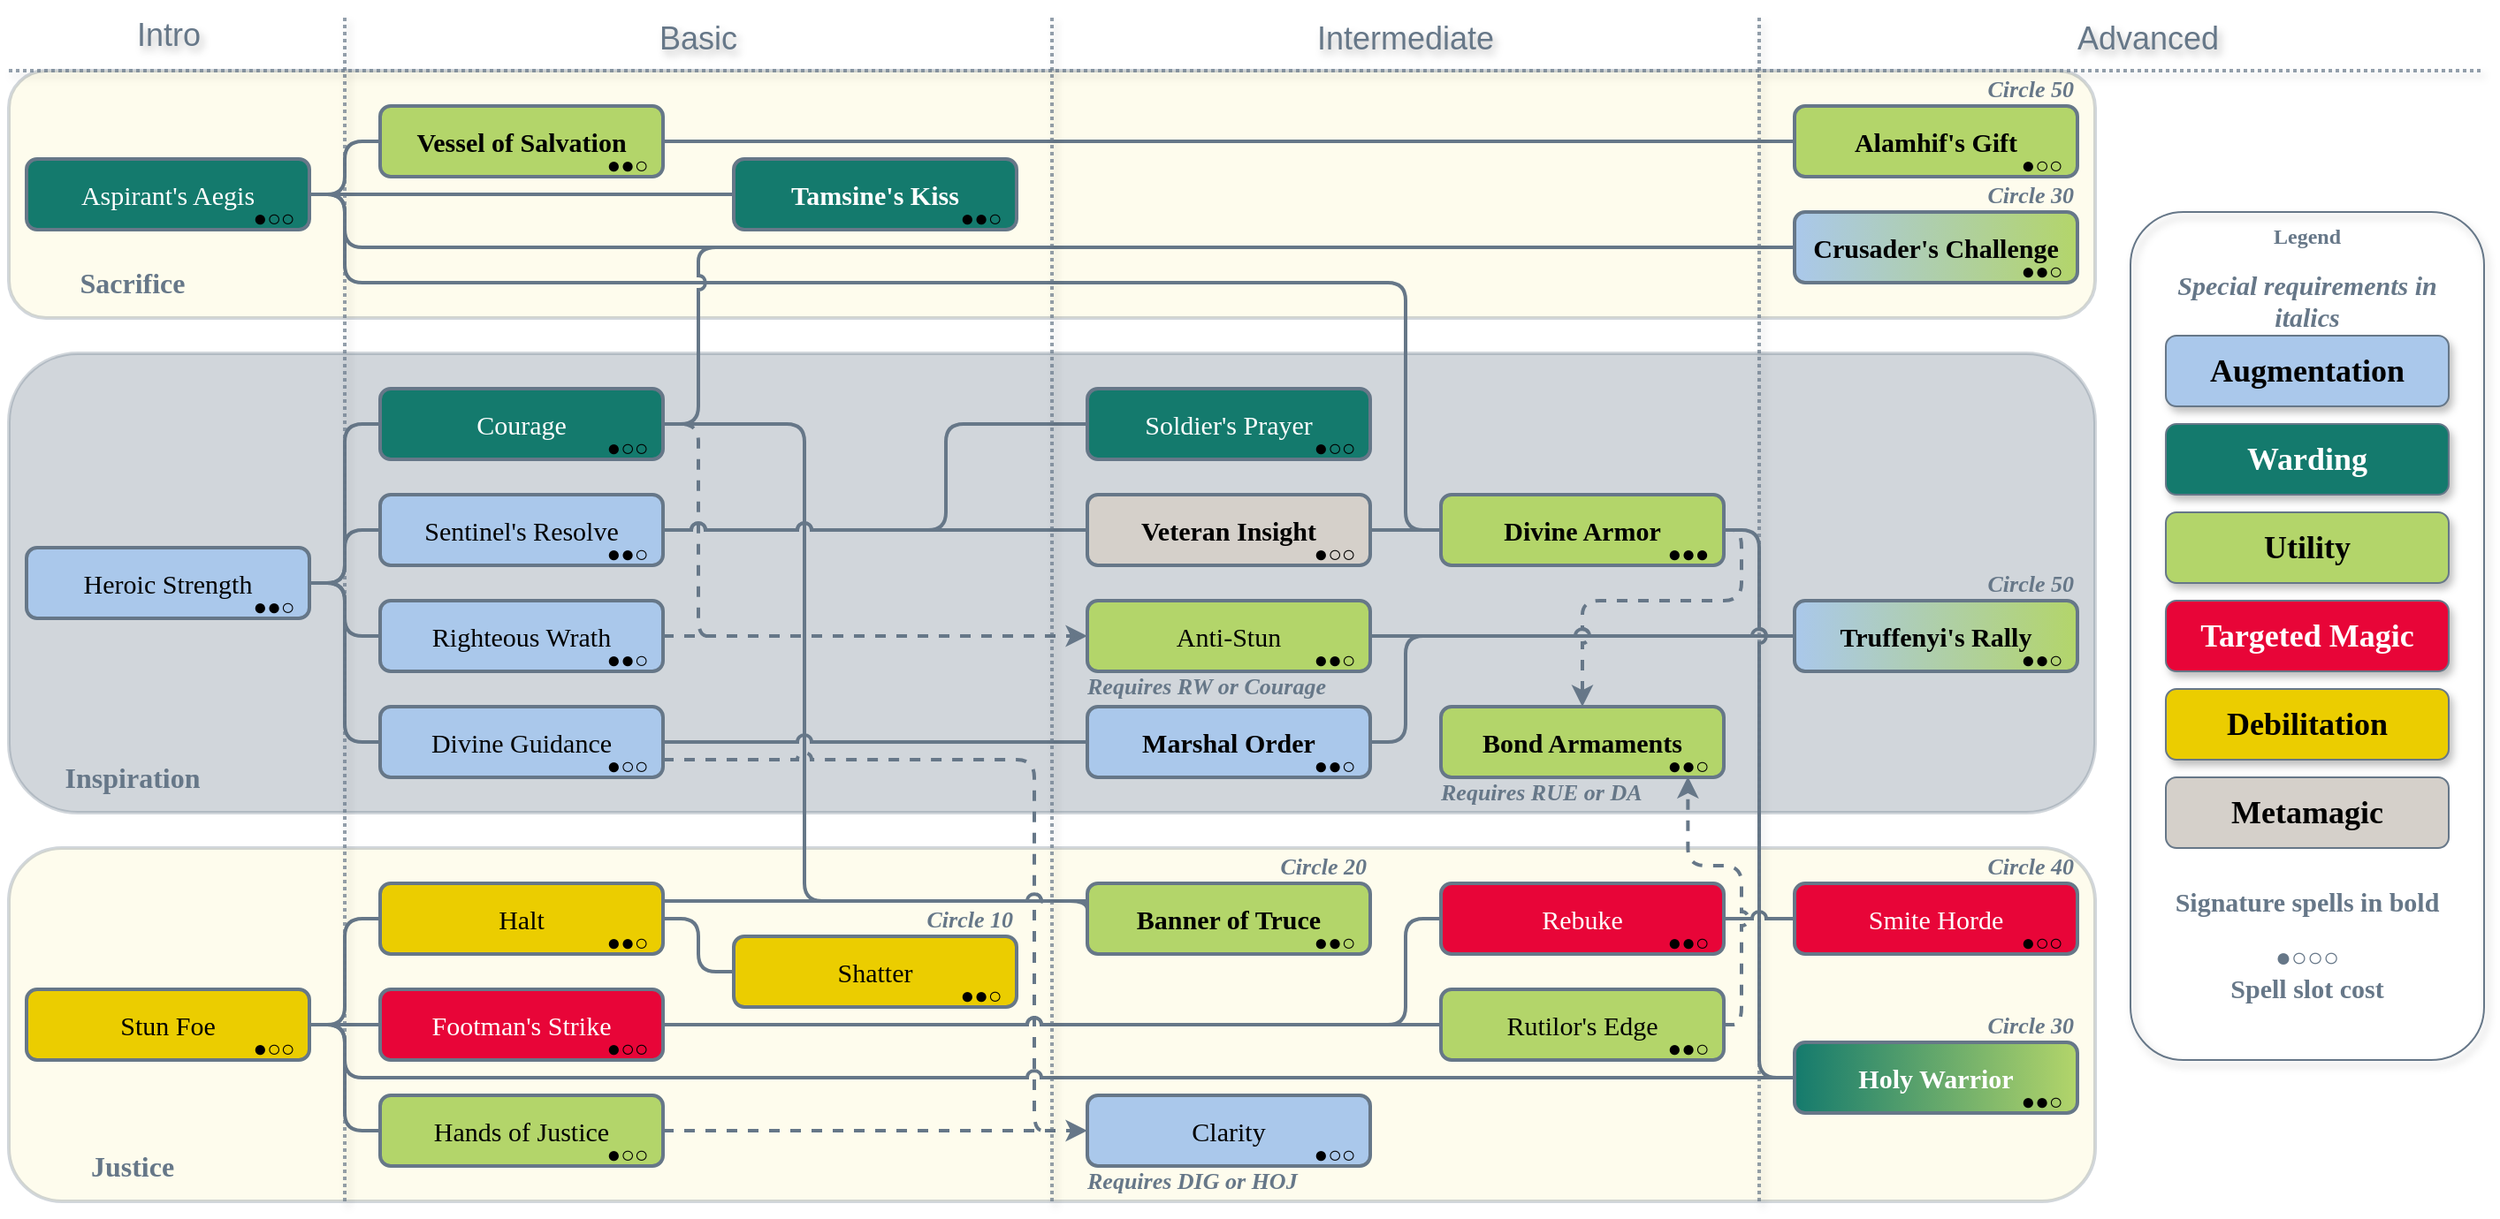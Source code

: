 <mxfile version="25.0.3">
  <diagram name="Page-1" id="PuFN-wMOv0jWiG4jprAx">
    <mxGraphModel dx="1420" dy="824" grid="1" gridSize="10" guides="1" tooltips="1" connect="1" arrows="1" fold="1" page="1" pageScale="1" pageWidth="1420" pageHeight="690" background="none" math="0" shadow="0">
      <root>
        <mxCell id="0" />
        <mxCell id="DKlUDa0g7rmCu-vv5rfz-316" value="Spellbook borders" style="locked=1;" parent="0" />
        <mxCell id="DKlUDa0g7rmCu-vv5rfz-317" value="" style="rounded=1;fontFamily=Helvetica;fontSize=11;fontColor=default;labelBackgroundColor=none;fillColor=#FCF4C4;strokeColor=#667788;opacity=30;glass=0;shadow=0;align=center;verticalAlign=middle;gradientColor=none;strokeWidth=2;" parent="DKlUDa0g7rmCu-vv5rfz-316" vertex="1">
          <mxGeometry x="10" y="40" width="1180" height="140" as="geometry" />
        </mxCell>
        <mxCell id="DKlUDa0g7rmCu-vv5rfz-318" value="" style="rounded=1;fontFamily=Helvetica;fontSize=11;fontColor=default;labelBackgroundColor=none;fillColor=#667788;strokeColor=#667788;opacity=30;glass=0;shadow=0;align=center;verticalAlign=middle;gradientColor=none;strokeWidth=2;" parent="DKlUDa0g7rmCu-vv5rfz-316" vertex="1">
          <mxGeometry x="10" y="200" width="1180" height="260" as="geometry" />
        </mxCell>
        <mxCell id="DKlUDa0g7rmCu-vv5rfz-319" value="" style="rounded=1;fontFamily=Helvetica;fontSize=11;fontColor=default;labelBackgroundColor=none;fillColor=#FCF4C4;strokeColor=#667788;opacity=30;glass=0;shadow=0;align=center;verticalAlign=middle;gradientColor=none;strokeWidth=2;" parent="DKlUDa0g7rmCu-vv5rfz-316" vertex="1">
          <mxGeometry x="10" y="480" width="1180" height="200" as="geometry" />
        </mxCell>
        <mxCell id="4LNg5v-IOajOxHjOTWhF-1" value="Inspiration" style="text;align=center;verticalAlign=middle;whiteSpace=wrap;rounded=0;fontStyle=1;fontSize=16;fontFamily=Georgia;fontColor=#667788;strokeColor=none;" parent="DKlUDa0g7rmCu-vv5rfz-316" vertex="1">
          <mxGeometry x="10" y="420" width="140" height="40" as="geometry" />
        </mxCell>
        <mxCell id="4LNg5v-IOajOxHjOTWhF-2" value="Justice" style="text;align=center;verticalAlign=middle;whiteSpace=wrap;rounded=0;fontStyle=1;fontSize=16;fontFamily=Georgia;fontColor=#667788;strokeColor=none;" parent="DKlUDa0g7rmCu-vv5rfz-316" vertex="1">
          <mxGeometry x="10" y="640" width="140" height="40" as="geometry" />
        </mxCell>
        <mxCell id="4LNg5v-IOajOxHjOTWhF-4" value="Sacrifice" style="text;align=center;verticalAlign=middle;whiteSpace=wrap;rounded=0;fontStyle=1;fontSize=16;fontFamily=Georgia;fontColor=#667788;strokeColor=none;" parent="DKlUDa0g7rmCu-vv5rfz-316" vertex="1">
          <mxGeometry x="10" y="140" width="140" height="40" as="geometry" />
        </mxCell>
        <mxCell id="DKlUDa0g7rmCu-vv5rfz-14" value="Shapes and Lines" style="" parent="0" />
        <mxCell id="bMIZUlVMKYhtr8G9Qs2D-5" style="edgeStyle=orthogonalEdgeStyle;rounded=1;orthogonalLoop=1;jettySize=auto;html=1;exitX=1;exitY=0.5;exitDx=0;exitDy=0;entryX=0;entryY=0.5;entryDx=0;entryDy=0;strokeWidth=2;strokeColor=#667788;endArrow=none;endFill=0;jumpStyle=arc;curved=0;" edge="1" parent="DKlUDa0g7rmCu-vv5rfz-14" source="DKlUDa0g7rmCu-vv5rfz-31" target="bMIZUlVMKYhtr8G9Qs2D-1">
          <mxGeometry relative="1" as="geometry" />
        </mxCell>
        <mxCell id="bMIZUlVMKYhtr8G9Qs2D-7" style="edgeStyle=orthogonalEdgeStyle;shape=connector;rounded=1;orthogonalLoop=1;jettySize=auto;html=1;exitX=1;exitY=0.5;exitDx=0;exitDy=0;entryX=0;entryY=0.5;entryDx=0;entryDy=0;strokeColor=#667788;strokeWidth=2;align=center;verticalAlign=middle;fontFamily=Helvetica;fontSize=11;fontColor=default;labelBackgroundColor=default;endArrow=none;endFill=0;curved=0;jumpStyle=arc;" edge="1" parent="DKlUDa0g7rmCu-vv5rfz-14" source="DKlUDa0g7rmCu-vv5rfz-31" target="bMIZUlVMKYhtr8G9Qs2D-2">
          <mxGeometry relative="1" as="geometry">
            <Array as="points">
              <mxPoint x="190" y="110" />
              <mxPoint x="190" y="110" />
            </Array>
          </mxGeometry>
        </mxCell>
        <mxCell id="bMIZUlVMKYhtr8G9Qs2D-9" style="edgeStyle=orthogonalEdgeStyle;shape=connector;curved=0;rounded=1;orthogonalLoop=1;jettySize=auto;html=1;exitX=1;exitY=0.5;exitDx=0;exitDy=0;entryX=0;entryY=0.5;entryDx=0;entryDy=0;strokeColor=#667788;strokeWidth=2;align=center;verticalAlign=middle;fontFamily=Helvetica;fontSize=11;fontColor=default;labelBackgroundColor=default;endArrow=none;endFill=0;jumpStyle=arc;" edge="1" parent="DKlUDa0g7rmCu-vv5rfz-14" source="DKlUDa0g7rmCu-vv5rfz-31" target="bMIZUlVMKYhtr8G9Qs2D-4">
          <mxGeometry relative="1" as="geometry">
            <Array as="points">
              <mxPoint x="200" y="110" />
              <mxPoint x="200" y="140" />
            </Array>
          </mxGeometry>
        </mxCell>
        <mxCell id="bMIZUlVMKYhtr8G9Qs2D-34" style="edgeStyle=orthogonalEdgeStyle;shape=connector;curved=0;rounded=1;jumpStyle=arc;orthogonalLoop=1;jettySize=auto;html=1;exitX=1;exitY=0.5;exitDx=0;exitDy=0;entryX=0;entryY=0.5;entryDx=0;entryDy=0;strokeColor=#667788;strokeWidth=2;align=center;verticalAlign=middle;fontFamily=Helvetica;fontSize=11;fontColor=default;labelBackgroundColor=default;endArrow=none;endFill=0;" edge="1" parent="DKlUDa0g7rmCu-vv5rfz-14" source="DKlUDa0g7rmCu-vv5rfz-31" target="bMIZUlVMKYhtr8G9Qs2D-16">
          <mxGeometry relative="1" as="geometry">
            <Array as="points">
              <mxPoint x="200" y="110" />
              <mxPoint x="200" y="160" />
              <mxPoint x="800" y="160" />
              <mxPoint x="800" y="300" />
            </Array>
          </mxGeometry>
        </mxCell>
        <mxCell id="DKlUDa0g7rmCu-vv5rfz-31" value="Aspirant&#39;s Aegis" style="rounded=1;strokeWidth=2;strokeColor=#667788;textShadow=0;labelBackgroundColor=none;whiteSpace=wrap;fontSize=15;fontFamily=Georgia;fillColor=#147A6D;fontColor=#FFFFFF;" parent="DKlUDa0g7rmCu-vv5rfz-14" vertex="1">
          <mxGeometry x="20" y="90" width="160" height="40" as="geometry" />
        </mxCell>
        <mxCell id="bMIZUlVMKYhtr8G9Qs2D-6" style="edgeStyle=orthogonalEdgeStyle;shape=connector;rounded=0;orthogonalLoop=1;jettySize=auto;html=1;exitX=1;exitY=0.5;exitDx=0;exitDy=0;entryX=0;entryY=0.5;entryDx=0;entryDy=0;strokeColor=#667788;strokeWidth=2;align=center;verticalAlign=middle;fontFamily=Helvetica;fontSize=11;fontColor=default;labelBackgroundColor=default;endArrow=none;endFill=0;jumpStyle=arc;" edge="1" parent="DKlUDa0g7rmCu-vv5rfz-14" source="bMIZUlVMKYhtr8G9Qs2D-1" target="bMIZUlVMKYhtr8G9Qs2D-3">
          <mxGeometry relative="1" as="geometry" />
        </mxCell>
        <mxCell id="bMIZUlVMKYhtr8G9Qs2D-1" value="Vessel of Salvation" style="rounded=1;strokeWidth=2;strokeColor=#667788;textShadow=0;labelBackgroundColor=none;whiteSpace=wrap;fontSize=15;fontFamily=Georgia;fillColor=#B3D56A;fontStyle=1" vertex="1" parent="DKlUDa0g7rmCu-vv5rfz-14">
          <mxGeometry x="220" y="60" width="160" height="40" as="geometry" />
        </mxCell>
        <mxCell id="bMIZUlVMKYhtr8G9Qs2D-2" value="Tamsine&#39;s Kiss" style="rounded=1;strokeWidth=2;strokeColor=#667788;textShadow=0;labelBackgroundColor=none;whiteSpace=wrap;fontSize=15;fontFamily=Georgia;fillColor=#147A6D;fontStyle=1;fontColor=#FFFFFF;" vertex="1" parent="DKlUDa0g7rmCu-vv5rfz-14">
          <mxGeometry x="420" y="90" width="160" height="40" as="geometry" />
        </mxCell>
        <mxCell id="bMIZUlVMKYhtr8G9Qs2D-3" value="Alamhif&#39;s Gift" style="rounded=1;strokeWidth=2;strokeColor=#667788;textShadow=0;labelBackgroundColor=none;whiteSpace=wrap;fontSize=15;fontFamily=Georgia;fillColor=#B3D56A;fontStyle=1" vertex="1" parent="DKlUDa0g7rmCu-vv5rfz-14">
          <mxGeometry x="1020" y="60" width="160" height="40" as="geometry" />
        </mxCell>
        <mxCell id="bMIZUlVMKYhtr8G9Qs2D-4" value="Crusader&#39;s Challenge" style="rounded=1;strokeWidth=2;strokeColor=#667788;textShadow=0;labelBackgroundColor=none;whiteSpace=wrap;fontSize=15;fontFamily=Georgia;fillColor=#AAC8EB;fontStyle=1;gradientColor=#B3D56A;gradientDirection=east;" vertex="1" parent="DKlUDa0g7rmCu-vv5rfz-14">
          <mxGeometry x="1020" y="120" width="160" height="40" as="geometry" />
        </mxCell>
        <mxCell id="bMIZUlVMKYhtr8G9Qs2D-22" style="edgeStyle=orthogonalEdgeStyle;shape=connector;curved=0;rounded=1;orthogonalLoop=1;jettySize=auto;html=1;exitX=1;exitY=0.5;exitDx=0;exitDy=0;entryX=0;entryY=0.5;entryDx=0;entryDy=0;strokeColor=#667788;strokeWidth=2;align=center;verticalAlign=middle;fontFamily=Helvetica;fontSize=11;fontColor=default;labelBackgroundColor=default;endArrow=none;endFill=0;jumpStyle=arc;" edge="1" parent="DKlUDa0g7rmCu-vv5rfz-14" source="bMIZUlVMKYhtr8G9Qs2D-10" target="bMIZUlVMKYhtr8G9Qs2D-12">
          <mxGeometry relative="1" as="geometry">
            <Array as="points">
              <mxPoint x="200" y="330" />
              <mxPoint x="200" y="420" />
            </Array>
          </mxGeometry>
        </mxCell>
        <mxCell id="bMIZUlVMKYhtr8G9Qs2D-23" style="edgeStyle=orthogonalEdgeStyle;shape=connector;curved=0;rounded=1;orthogonalLoop=1;jettySize=auto;html=1;exitX=1;exitY=0.5;exitDx=0;exitDy=0;entryX=0;entryY=0.5;entryDx=0;entryDy=0;strokeColor=#667788;strokeWidth=2;align=center;verticalAlign=middle;fontFamily=Helvetica;fontSize=11;fontColor=default;labelBackgroundColor=default;endArrow=none;endFill=0;jumpStyle=arc;" edge="1" parent="DKlUDa0g7rmCu-vv5rfz-14" source="bMIZUlVMKYhtr8G9Qs2D-10" target="bMIZUlVMKYhtr8G9Qs2D-14">
          <mxGeometry relative="1" as="geometry" />
        </mxCell>
        <mxCell id="bMIZUlVMKYhtr8G9Qs2D-32" style="edgeStyle=orthogonalEdgeStyle;shape=connector;curved=0;rounded=1;jumpStyle=arc;orthogonalLoop=1;jettySize=auto;html=1;exitX=1;exitY=0.5;exitDx=0;exitDy=0;entryX=0;entryY=0.5;entryDx=0;entryDy=0;strokeColor=#667788;strokeWidth=2;align=center;verticalAlign=middle;fontFamily=Helvetica;fontSize=11;fontColor=default;labelBackgroundColor=default;endArrow=none;endFill=0;" edge="1" parent="DKlUDa0g7rmCu-vv5rfz-14" source="bMIZUlVMKYhtr8G9Qs2D-10" target="bMIZUlVMKYhtr8G9Qs2D-11">
          <mxGeometry relative="1" as="geometry" />
        </mxCell>
        <mxCell id="bMIZUlVMKYhtr8G9Qs2D-40" style="edgeStyle=orthogonalEdgeStyle;shape=connector;curved=0;rounded=1;jumpStyle=arc;orthogonalLoop=1;jettySize=auto;html=1;exitX=1;exitY=0.5;exitDx=0;exitDy=0;entryX=0;entryY=0.5;entryDx=0;entryDy=0;strokeColor=#667788;strokeWidth=2;align=center;verticalAlign=middle;fontFamily=Helvetica;fontSize=11;fontColor=default;labelBackgroundColor=default;endArrow=none;endFill=0;" edge="1" parent="DKlUDa0g7rmCu-vv5rfz-14" source="bMIZUlVMKYhtr8G9Qs2D-10" target="bMIZUlVMKYhtr8G9Qs2D-13">
          <mxGeometry relative="1" as="geometry" />
        </mxCell>
        <mxCell id="bMIZUlVMKYhtr8G9Qs2D-10" value="Heroic Strength" style="rounded=1;strokeWidth=2;strokeColor=#667788;textShadow=0;labelBackgroundColor=none;whiteSpace=wrap;fontSize=15;fontFamily=Georgia;fillColor=#AAC8EB;" vertex="1" parent="DKlUDa0g7rmCu-vv5rfz-14">
          <mxGeometry x="20" y="310" width="160" height="40" as="geometry" />
        </mxCell>
        <mxCell id="bMIZUlVMKYhtr8G9Qs2D-27" style="edgeStyle=orthogonalEdgeStyle;shape=connector;curved=0;rounded=1;orthogonalLoop=1;jettySize=auto;html=1;exitX=1;exitY=0.5;exitDx=0;exitDy=0;entryX=0;entryY=0.5;entryDx=0;entryDy=0;strokeColor=#667788;strokeWidth=2;align=center;verticalAlign=middle;fontFamily=Helvetica;fontSize=11;fontColor=default;labelBackgroundColor=default;endArrow=none;endFill=0;jumpStyle=arc;" edge="1" parent="DKlUDa0g7rmCu-vv5rfz-14" source="bMIZUlVMKYhtr8G9Qs2D-11" target="bMIZUlVMKYhtr8G9Qs2D-4">
          <mxGeometry relative="1" as="geometry">
            <Array as="points">
              <mxPoint x="400" y="240" />
              <mxPoint x="400" y="140" />
            </Array>
          </mxGeometry>
        </mxCell>
        <mxCell id="bMIZUlVMKYhtr8G9Qs2D-29" style="edgeStyle=orthogonalEdgeStyle;shape=connector;curved=0;rounded=1;jumpStyle=none;orthogonalLoop=1;jettySize=auto;html=1;exitX=1;exitY=0.5;exitDx=0;exitDy=0;strokeColor=#667788;strokeWidth=2;align=center;verticalAlign=middle;fontFamily=Helvetica;fontSize=11;fontColor=default;labelBackgroundColor=default;endArrow=none;endFill=0;dashed=1;" edge="1" parent="DKlUDa0g7rmCu-vv5rfz-14" source="bMIZUlVMKYhtr8G9Qs2D-11">
          <mxGeometry relative="1" as="geometry">
            <mxPoint x="410" y="360" as="targetPoint" />
            <Array as="points">
              <mxPoint x="400" y="240" />
              <mxPoint x="400" y="360" />
            </Array>
          </mxGeometry>
        </mxCell>
        <mxCell id="bMIZUlVMKYhtr8G9Qs2D-60" style="edgeStyle=orthogonalEdgeStyle;shape=connector;curved=0;rounded=1;jumpStyle=arc;orthogonalLoop=1;jettySize=auto;html=1;exitX=1;exitY=0.5;exitDx=0;exitDy=0;entryX=0;entryY=0.25;entryDx=0;entryDy=0;strokeColor=#667788;strokeWidth=2;align=center;verticalAlign=middle;fontFamily=Helvetica;fontSize=11;fontColor=default;labelBackgroundColor=default;endArrow=none;endFill=0;" edge="1" parent="DKlUDa0g7rmCu-vv5rfz-14" source="bMIZUlVMKYhtr8G9Qs2D-11" target="bMIZUlVMKYhtr8G9Qs2D-48">
          <mxGeometry relative="1" as="geometry">
            <Array as="points">
              <mxPoint x="460" y="240" />
              <mxPoint x="460" y="510" />
            </Array>
          </mxGeometry>
        </mxCell>
        <mxCell id="bMIZUlVMKYhtr8G9Qs2D-11" value="Courage" style="rounded=1;strokeWidth=2;strokeColor=#667788;textShadow=0;labelBackgroundColor=none;whiteSpace=wrap;fontSize=15;fontFamily=Georgia;fillColor=#147A6D;fontColor=#FFFFFF;" vertex="1" parent="DKlUDa0g7rmCu-vv5rfz-14">
          <mxGeometry x="220" y="220" width="160" height="40" as="geometry" />
        </mxCell>
        <mxCell id="bMIZUlVMKYhtr8G9Qs2D-33" style="edgeStyle=orthogonalEdgeStyle;shape=connector;curved=0;rounded=1;jumpStyle=arc;orthogonalLoop=1;jettySize=auto;html=1;exitX=1;exitY=0.5;exitDx=0;exitDy=0;strokeColor=#667788;strokeWidth=2;align=center;verticalAlign=middle;fontFamily=Helvetica;fontSize=11;fontColor=default;labelBackgroundColor=default;endArrow=none;endFill=0;entryX=0;entryY=0.5;entryDx=0;entryDy=0;" edge="1" parent="DKlUDa0g7rmCu-vv5rfz-14" source="bMIZUlVMKYhtr8G9Qs2D-12" target="bMIZUlVMKYhtr8G9Qs2D-18">
          <mxGeometry relative="1" as="geometry">
            <mxPoint x="600" y="420" as="targetPoint" />
            <Array as="points" />
          </mxGeometry>
        </mxCell>
        <mxCell id="bMIZUlVMKYhtr8G9Qs2D-100" style="edgeStyle=orthogonalEdgeStyle;shape=connector;curved=0;rounded=1;jumpStyle=arc;orthogonalLoop=1;jettySize=auto;html=1;exitX=1;exitY=0.75;exitDx=0;exitDy=0;strokeColor=#667788;strokeWidth=2;align=center;verticalAlign=middle;fontFamily=Helvetica;fontSize=11;fontColor=default;labelBackgroundColor=default;endArrow=none;endFill=0;dashed=1;" edge="1" parent="DKlUDa0g7rmCu-vv5rfz-14" source="bMIZUlVMKYhtr8G9Qs2D-12">
          <mxGeometry relative="1" as="geometry">
            <mxPoint x="600" y="640" as="targetPoint" />
            <Array as="points">
              <mxPoint x="590" y="430" />
              <mxPoint x="590" y="640" />
            </Array>
          </mxGeometry>
        </mxCell>
        <mxCell id="bMIZUlVMKYhtr8G9Qs2D-12" value="Divine Guidance" style="rounded=1;strokeWidth=2;strokeColor=#667788;textShadow=0;labelBackgroundColor=none;whiteSpace=wrap;fontSize=15;fontFamily=Georgia;fillColor=#AAC8EB;" vertex="1" parent="DKlUDa0g7rmCu-vv5rfz-14">
          <mxGeometry x="220" y="400" width="160" height="40" as="geometry" />
        </mxCell>
        <mxCell id="bMIZUlVMKYhtr8G9Qs2D-39" style="edgeStyle=orthogonalEdgeStyle;shape=connector;curved=0;rounded=1;jumpStyle=none;orthogonalLoop=1;jettySize=auto;html=1;exitX=1;exitY=0.5;exitDx=0;exitDy=0;entryX=0;entryY=0.5;entryDx=0;entryDy=0;strokeColor=#667788;strokeWidth=2;align=center;verticalAlign=middle;fontFamily=Helvetica;fontSize=11;fontColor=default;labelBackgroundColor=default;endArrow=classic;endFill=1;dashed=1;" edge="1" parent="DKlUDa0g7rmCu-vv5rfz-14" source="bMIZUlVMKYhtr8G9Qs2D-13" target="bMIZUlVMKYhtr8G9Qs2D-15">
          <mxGeometry relative="1" as="geometry">
            <Array as="points">
              <mxPoint x="590" y="360" />
              <mxPoint x="590" y="360" />
            </Array>
          </mxGeometry>
        </mxCell>
        <mxCell id="bMIZUlVMKYhtr8G9Qs2D-13" value="Righteous Wrath" style="rounded=1;strokeWidth=2;strokeColor=#667788;textShadow=0;labelBackgroundColor=none;whiteSpace=wrap;fontSize=15;fontFamily=Georgia;fillColor=#AAC8EB;" vertex="1" parent="DKlUDa0g7rmCu-vv5rfz-14">
          <mxGeometry x="220" y="340" width="160" height="40" as="geometry" />
        </mxCell>
        <mxCell id="bMIZUlVMKYhtr8G9Qs2D-30" style="edgeStyle=orthogonalEdgeStyle;shape=connector;curved=0;rounded=1;jumpStyle=arc;orthogonalLoop=1;jettySize=auto;html=1;exitX=1;exitY=0.5;exitDx=0;exitDy=0;entryX=0;entryY=0.5;entryDx=0;entryDy=0;strokeColor=#667788;strokeWidth=2;align=center;verticalAlign=middle;fontFamily=Helvetica;fontSize=11;fontColor=default;labelBackgroundColor=default;endArrow=none;endFill=0;" edge="1" parent="DKlUDa0g7rmCu-vv5rfz-14" source="bMIZUlVMKYhtr8G9Qs2D-14" target="bMIZUlVMKYhtr8G9Qs2D-20">
          <mxGeometry relative="1" as="geometry">
            <Array as="points">
              <mxPoint x="480" y="300" />
              <mxPoint x="480" y="300" />
            </Array>
          </mxGeometry>
        </mxCell>
        <mxCell id="bMIZUlVMKYhtr8G9Qs2D-31" style="edgeStyle=orthogonalEdgeStyle;shape=connector;curved=0;rounded=1;jumpStyle=arc;orthogonalLoop=1;jettySize=auto;html=1;exitX=1;exitY=0.5;exitDx=0;exitDy=0;entryX=0;entryY=0.5;entryDx=0;entryDy=0;strokeColor=#667788;strokeWidth=2;align=center;verticalAlign=middle;fontFamily=Helvetica;fontSize=11;fontColor=default;labelBackgroundColor=default;endArrow=none;endFill=0;" edge="1" parent="DKlUDa0g7rmCu-vv5rfz-14" source="bMIZUlVMKYhtr8G9Qs2D-14" target="bMIZUlVMKYhtr8G9Qs2D-21">
          <mxGeometry relative="1" as="geometry">
            <Array as="points">
              <mxPoint x="540" y="300" />
              <mxPoint x="540" y="240" />
            </Array>
          </mxGeometry>
        </mxCell>
        <mxCell id="bMIZUlVMKYhtr8G9Qs2D-14" value="Sentinel&#39;s Resolve" style="rounded=1;strokeWidth=2;strokeColor=#667788;textShadow=0;labelBackgroundColor=none;whiteSpace=wrap;fontSize=15;fontFamily=Georgia;fillColor=#AAC8EB;" vertex="1" parent="DKlUDa0g7rmCu-vv5rfz-14">
          <mxGeometry x="220" y="280" width="160" height="40" as="geometry" />
        </mxCell>
        <mxCell id="bMIZUlVMKYhtr8G9Qs2D-37" style="edgeStyle=orthogonalEdgeStyle;shape=connector;curved=0;rounded=1;jumpStyle=arc;orthogonalLoop=1;jettySize=auto;html=1;exitX=1;exitY=0.5;exitDx=0;exitDy=0;entryX=0;entryY=0.5;entryDx=0;entryDy=0;strokeColor=#667788;strokeWidth=2;align=center;verticalAlign=middle;fontFamily=Helvetica;fontSize=11;fontColor=default;labelBackgroundColor=default;endArrow=none;endFill=0;" edge="1" parent="DKlUDa0g7rmCu-vv5rfz-14" source="bMIZUlVMKYhtr8G9Qs2D-15" target="bMIZUlVMKYhtr8G9Qs2D-19">
          <mxGeometry relative="1" as="geometry">
            <Array as="points">
              <mxPoint x="800" y="360" />
              <mxPoint x="800" y="360" />
            </Array>
          </mxGeometry>
        </mxCell>
        <mxCell id="bMIZUlVMKYhtr8G9Qs2D-15" value="Anti-Stun" style="rounded=1;strokeWidth=2;strokeColor=#667788;textShadow=0;labelBackgroundColor=none;whiteSpace=wrap;fontSize=15;fontFamily=Georgia;fillColor=#B3D56A;" vertex="1" parent="DKlUDa0g7rmCu-vv5rfz-14">
          <mxGeometry x="620" y="340" width="160" height="40" as="geometry" />
        </mxCell>
        <mxCell id="bMIZUlVMKYhtr8G9Qs2D-41" style="edgeStyle=orthogonalEdgeStyle;shape=connector;curved=0;rounded=1;jumpStyle=arc;orthogonalLoop=1;jettySize=auto;html=1;exitX=1;exitY=0.5;exitDx=0;exitDy=0;entryX=0.5;entryY=0;entryDx=0;entryDy=0;strokeColor=#667788;strokeWidth=2;align=center;verticalAlign=middle;fontFamily=Helvetica;fontSize=11;fontColor=default;labelBackgroundColor=default;endArrow=classic;endFill=1;dashed=1;" edge="1" parent="DKlUDa0g7rmCu-vv5rfz-14" source="bMIZUlVMKYhtr8G9Qs2D-16" target="bMIZUlVMKYhtr8G9Qs2D-17">
          <mxGeometry relative="1" as="geometry">
            <Array as="points">
              <mxPoint x="990" y="300" />
              <mxPoint x="990" y="340" />
              <mxPoint x="900" y="340" />
            </Array>
          </mxGeometry>
        </mxCell>
        <mxCell id="bMIZUlVMKYhtr8G9Qs2D-65" style="edgeStyle=orthogonalEdgeStyle;shape=connector;curved=0;rounded=1;jumpStyle=arc;orthogonalLoop=1;jettySize=auto;html=1;exitX=1;exitY=0.5;exitDx=0;exitDy=0;entryX=0;entryY=0.5;entryDx=0;entryDy=0;strokeColor=#667788;strokeWidth=2;align=center;verticalAlign=middle;fontFamily=Helvetica;fontSize=11;fontColor=default;labelBackgroundColor=default;endArrow=none;endFill=0;" edge="1" parent="DKlUDa0g7rmCu-vv5rfz-14" source="bMIZUlVMKYhtr8G9Qs2D-16" target="bMIZUlVMKYhtr8G9Qs2D-51">
          <mxGeometry relative="1" as="geometry" />
        </mxCell>
        <mxCell id="bMIZUlVMKYhtr8G9Qs2D-16" value="Divine Armor" style="rounded=1;strokeWidth=2;strokeColor=#667788;textShadow=0;labelBackgroundColor=none;whiteSpace=wrap;fontSize=15;fontFamily=Georgia;fillColor=#B3D56A;fontStyle=1" vertex="1" parent="DKlUDa0g7rmCu-vv5rfz-14">
          <mxGeometry x="820" y="280" width="160" height="40" as="geometry" />
        </mxCell>
        <mxCell id="bMIZUlVMKYhtr8G9Qs2D-17" value="Bond Armaments" style="rounded=1;strokeWidth=2;strokeColor=#667788;textShadow=0;labelBackgroundColor=none;whiteSpace=wrap;fontSize=15;fontFamily=Georgia;fillColor=#B3D56A;fontStyle=1" vertex="1" parent="DKlUDa0g7rmCu-vv5rfz-14">
          <mxGeometry x="820" y="400" width="160" height="40" as="geometry" />
        </mxCell>
        <mxCell id="bMIZUlVMKYhtr8G9Qs2D-36" style="edgeStyle=orthogonalEdgeStyle;shape=connector;curved=0;rounded=1;jumpStyle=arc;orthogonalLoop=1;jettySize=auto;html=1;exitX=1;exitY=0.5;exitDx=0;exitDy=0;entryX=0;entryY=0.5;entryDx=0;entryDy=0;strokeColor=#667788;strokeWidth=2;align=center;verticalAlign=middle;fontFamily=Helvetica;fontSize=11;fontColor=default;labelBackgroundColor=default;endArrow=none;endFill=0;" edge="1" parent="DKlUDa0g7rmCu-vv5rfz-14" source="bMIZUlVMKYhtr8G9Qs2D-18" target="bMIZUlVMKYhtr8G9Qs2D-19">
          <mxGeometry relative="1" as="geometry">
            <Array as="points">
              <mxPoint x="800" y="420" />
              <mxPoint x="800" y="360" />
            </Array>
          </mxGeometry>
        </mxCell>
        <mxCell id="bMIZUlVMKYhtr8G9Qs2D-18" value="Marshal Order" style="rounded=1;strokeWidth=2;strokeColor=#667788;textShadow=0;labelBackgroundColor=none;whiteSpace=wrap;fontSize=15;fontFamily=Georgia;fillColor=#AAC8EB;fontStyle=1" vertex="1" parent="DKlUDa0g7rmCu-vv5rfz-14">
          <mxGeometry x="620" y="400" width="160" height="40" as="geometry" />
        </mxCell>
        <mxCell id="bMIZUlVMKYhtr8G9Qs2D-19" value="Truffenyi&#39;s Rally" style="rounded=1;strokeWidth=2;strokeColor=#667788;textShadow=0;labelBackgroundColor=none;whiteSpace=wrap;fontSize=15;fontFamily=Georgia;fillColor=#AAC8EB;fontStyle=1;gradientColor=#B3D56A;gradientDirection=east;" vertex="1" parent="DKlUDa0g7rmCu-vv5rfz-14">
          <mxGeometry x="1020" y="340" width="160" height="40" as="geometry" />
        </mxCell>
        <mxCell id="bMIZUlVMKYhtr8G9Qs2D-35" style="edgeStyle=orthogonalEdgeStyle;shape=connector;curved=0;rounded=1;jumpStyle=arc;orthogonalLoop=1;jettySize=auto;html=1;exitX=1;exitY=0.5;exitDx=0;exitDy=0;entryX=0;entryY=0.5;entryDx=0;entryDy=0;strokeColor=#667788;strokeWidth=2;align=center;verticalAlign=middle;fontFamily=Helvetica;fontSize=11;fontColor=default;labelBackgroundColor=default;endArrow=none;endFill=0;" edge="1" parent="DKlUDa0g7rmCu-vv5rfz-14" source="bMIZUlVMKYhtr8G9Qs2D-20" target="bMIZUlVMKYhtr8G9Qs2D-16">
          <mxGeometry relative="1" as="geometry" />
        </mxCell>
        <mxCell id="bMIZUlVMKYhtr8G9Qs2D-20" value="Veteran Insight" style="rounded=1;strokeWidth=2;strokeColor=#667788;textShadow=0;labelBackgroundColor=none;whiteSpace=wrap;fontSize=15;fontFamily=Georgia;fillColor=#D5D0CA;fontStyle=1" vertex="1" parent="DKlUDa0g7rmCu-vv5rfz-14">
          <mxGeometry x="620" y="280" width="160" height="40" as="geometry" />
        </mxCell>
        <mxCell id="bMIZUlVMKYhtr8G9Qs2D-21" value="Soldier&#39;s Prayer" style="rounded=1;strokeWidth=2;strokeColor=#667788;textShadow=0;labelBackgroundColor=none;whiteSpace=wrap;fontSize=15;fontFamily=Georgia;fillColor=#147A6D;fontStyle=0;fontColor=#FFFFFF;" vertex="1" parent="DKlUDa0g7rmCu-vv5rfz-14">
          <mxGeometry x="620" y="220" width="160" height="40" as="geometry" />
        </mxCell>
        <mxCell id="bMIZUlVMKYhtr8G9Qs2D-54" style="edgeStyle=orthogonalEdgeStyle;shape=connector;curved=0;rounded=1;jumpStyle=arc;orthogonalLoop=1;jettySize=auto;html=1;exitX=1;exitY=0.5;exitDx=0;exitDy=0;entryX=0;entryY=0.5;entryDx=0;entryDy=0;strokeColor=#667788;strokeWidth=2;align=center;verticalAlign=middle;fontFamily=Helvetica;fontSize=11;fontColor=default;labelBackgroundColor=default;endArrow=none;endFill=0;" edge="1" parent="DKlUDa0g7rmCu-vv5rfz-14" source="bMIZUlVMKYhtr8G9Qs2D-42" target="bMIZUlVMKYhtr8G9Qs2D-46">
          <mxGeometry relative="1" as="geometry" />
        </mxCell>
        <mxCell id="bMIZUlVMKYhtr8G9Qs2D-55" style="edgeStyle=orthogonalEdgeStyle;shape=connector;curved=0;rounded=1;jumpStyle=arc;orthogonalLoop=1;jettySize=auto;html=1;exitX=1;exitY=0.5;exitDx=0;exitDy=0;entryX=0;entryY=0.5;entryDx=0;entryDy=0;strokeColor=#667788;strokeWidth=2;align=center;verticalAlign=middle;fontFamily=Helvetica;fontSize=11;fontColor=default;labelBackgroundColor=default;endArrow=none;endFill=0;" edge="1" parent="DKlUDa0g7rmCu-vv5rfz-14" source="bMIZUlVMKYhtr8G9Qs2D-42" target="bMIZUlVMKYhtr8G9Qs2D-44">
          <mxGeometry relative="1" as="geometry" />
        </mxCell>
        <mxCell id="bMIZUlVMKYhtr8G9Qs2D-56" style="edgeStyle=orthogonalEdgeStyle;shape=connector;curved=0;rounded=1;jumpStyle=arc;orthogonalLoop=1;jettySize=auto;html=1;exitX=1;exitY=0.5;exitDx=0;exitDy=0;entryX=0;entryY=0.5;entryDx=0;entryDy=0;strokeColor=#667788;strokeWidth=2;align=center;verticalAlign=middle;fontFamily=Helvetica;fontSize=11;fontColor=default;labelBackgroundColor=default;endArrow=none;endFill=0;" edge="1" parent="DKlUDa0g7rmCu-vv5rfz-14" source="bMIZUlVMKYhtr8G9Qs2D-42" target="bMIZUlVMKYhtr8G9Qs2D-43">
          <mxGeometry relative="1" as="geometry" />
        </mxCell>
        <mxCell id="bMIZUlVMKYhtr8G9Qs2D-63" style="edgeStyle=orthogonalEdgeStyle;shape=connector;curved=0;rounded=1;jumpStyle=arc;orthogonalLoop=1;jettySize=auto;html=1;exitX=1;exitY=0.5;exitDx=0;exitDy=0;entryX=0;entryY=0.5;entryDx=0;entryDy=0;strokeColor=#667788;strokeWidth=2;align=center;verticalAlign=middle;fontFamily=Helvetica;fontSize=11;fontColor=default;labelBackgroundColor=default;endArrow=none;endFill=0;" edge="1" parent="DKlUDa0g7rmCu-vv5rfz-14" source="bMIZUlVMKYhtr8G9Qs2D-42" target="bMIZUlVMKYhtr8G9Qs2D-51">
          <mxGeometry relative="1" as="geometry">
            <Array as="points">
              <mxPoint x="200" y="580" />
              <mxPoint x="200" y="610" />
            </Array>
          </mxGeometry>
        </mxCell>
        <mxCell id="bMIZUlVMKYhtr8G9Qs2D-42" value="Stun Foe" style="rounded=1;strokeWidth=2;strokeColor=#667788;textShadow=0;labelBackgroundColor=none;whiteSpace=wrap;fontSize=15;fontFamily=Georgia;fillColor=#EBCD00;" vertex="1" parent="DKlUDa0g7rmCu-vv5rfz-14">
          <mxGeometry x="20" y="560" width="160" height="40" as="geometry" />
        </mxCell>
        <mxCell id="bMIZUlVMKYhtr8G9Qs2D-57" style="edgeStyle=orthogonalEdgeStyle;shape=connector;curved=0;rounded=1;jumpStyle=arc;orthogonalLoop=1;jettySize=auto;html=1;exitX=1;exitY=0.5;exitDx=0;exitDy=0;entryX=0;entryY=0.5;entryDx=0;entryDy=0;strokeColor=#667788;strokeWidth=2;align=center;verticalAlign=middle;fontFamily=Helvetica;fontSize=11;fontColor=default;labelBackgroundColor=default;endArrow=none;endFill=0;" edge="1" parent="DKlUDa0g7rmCu-vv5rfz-14" source="bMIZUlVMKYhtr8G9Qs2D-43" target="bMIZUlVMKYhtr8G9Qs2D-45">
          <mxGeometry relative="1" as="geometry" />
        </mxCell>
        <mxCell id="bMIZUlVMKYhtr8G9Qs2D-58" style="edgeStyle=orthogonalEdgeStyle;shape=connector;curved=0;rounded=1;jumpStyle=arc;orthogonalLoop=1;jettySize=auto;html=1;exitX=1;exitY=0.25;exitDx=0;exitDy=0;entryX=0;entryY=0.5;entryDx=0;entryDy=0;strokeColor=#667788;strokeWidth=2;align=center;verticalAlign=middle;fontFamily=Helvetica;fontSize=11;fontColor=default;labelBackgroundColor=default;endArrow=none;endFill=0;" edge="1" parent="DKlUDa0g7rmCu-vv5rfz-14" source="bMIZUlVMKYhtr8G9Qs2D-43" target="bMIZUlVMKYhtr8G9Qs2D-48">
          <mxGeometry relative="1" as="geometry">
            <Array as="points">
              <mxPoint x="620" y="510" />
            </Array>
          </mxGeometry>
        </mxCell>
        <mxCell id="bMIZUlVMKYhtr8G9Qs2D-43" value="Halt" style="rounded=1;strokeWidth=2;strokeColor=#667788;textShadow=0;labelBackgroundColor=none;whiteSpace=wrap;fontSize=15;fontFamily=Georgia;fillColor=#EBCD00;" vertex="1" parent="DKlUDa0g7rmCu-vv5rfz-14">
          <mxGeometry x="220" y="500" width="160" height="40" as="geometry" />
        </mxCell>
        <mxCell id="bMIZUlVMKYhtr8G9Qs2D-61" style="edgeStyle=orthogonalEdgeStyle;shape=connector;curved=0;rounded=1;jumpStyle=arc;orthogonalLoop=1;jettySize=auto;html=1;exitX=1;exitY=0.5;exitDx=0;exitDy=0;entryX=0;entryY=0.5;entryDx=0;entryDy=0;strokeColor=#667788;strokeWidth=2;align=center;verticalAlign=middle;fontFamily=Helvetica;fontSize=11;fontColor=default;labelBackgroundColor=default;endArrow=none;endFill=0;" edge="1" parent="DKlUDa0g7rmCu-vv5rfz-14" source="bMIZUlVMKYhtr8G9Qs2D-44" target="bMIZUlVMKYhtr8G9Qs2D-49">
          <mxGeometry relative="1" as="geometry">
            <Array as="points">
              <mxPoint x="810" y="580" />
              <mxPoint x="810" y="580" />
            </Array>
          </mxGeometry>
        </mxCell>
        <mxCell id="bMIZUlVMKYhtr8G9Qs2D-62" style="edgeStyle=orthogonalEdgeStyle;shape=connector;curved=0;rounded=1;jumpStyle=arc;orthogonalLoop=1;jettySize=auto;html=1;exitX=1;exitY=0.5;exitDx=0;exitDy=0;entryX=0;entryY=0.5;entryDx=0;entryDy=0;strokeColor=#667788;strokeWidth=2;align=center;verticalAlign=middle;fontFamily=Helvetica;fontSize=11;fontColor=default;labelBackgroundColor=default;endArrow=none;endFill=0;" edge="1" parent="DKlUDa0g7rmCu-vv5rfz-14" source="bMIZUlVMKYhtr8G9Qs2D-44" target="bMIZUlVMKYhtr8G9Qs2D-50">
          <mxGeometry relative="1" as="geometry">
            <Array as="points">
              <mxPoint x="800" y="580" />
              <mxPoint x="800" y="520" />
            </Array>
          </mxGeometry>
        </mxCell>
        <mxCell id="bMIZUlVMKYhtr8G9Qs2D-44" value="Footman&#39;s Strike" style="rounded=1;strokeWidth=2;strokeColor=#667788;textShadow=0;labelBackgroundColor=none;whiteSpace=wrap;fontSize=15;fontFamily=Georgia;fillColor=#E80538;fontColor=#FFFFFF;" vertex="1" parent="DKlUDa0g7rmCu-vv5rfz-14">
          <mxGeometry x="220" y="560" width="160" height="40" as="geometry" />
        </mxCell>
        <mxCell id="bMIZUlVMKYhtr8G9Qs2D-45" value="Shatter" style="rounded=1;strokeWidth=2;strokeColor=#667788;textShadow=0;labelBackgroundColor=none;whiteSpace=wrap;fontSize=15;fontFamily=Georgia;fillColor=#EBCD00;" vertex="1" parent="DKlUDa0g7rmCu-vv5rfz-14">
          <mxGeometry x="420" y="530" width="160" height="40" as="geometry" />
        </mxCell>
        <mxCell id="bMIZUlVMKYhtr8G9Qs2D-59" style="edgeStyle=orthogonalEdgeStyle;shape=connector;curved=0;rounded=1;jumpStyle=arc;orthogonalLoop=1;jettySize=auto;html=1;exitX=1;exitY=0.5;exitDx=0;exitDy=0;entryX=0;entryY=0.5;entryDx=0;entryDy=0;strokeColor=#667788;strokeWidth=2;align=center;verticalAlign=middle;fontFamily=Helvetica;fontSize=11;fontColor=default;labelBackgroundColor=default;endArrow=classic;endFill=1;dashed=1;" edge="1" parent="DKlUDa0g7rmCu-vv5rfz-14" source="bMIZUlVMKYhtr8G9Qs2D-46" target="bMIZUlVMKYhtr8G9Qs2D-47">
          <mxGeometry relative="1" as="geometry" />
        </mxCell>
        <mxCell id="bMIZUlVMKYhtr8G9Qs2D-46" value="Hands of Justice" style="rounded=1;strokeWidth=2;strokeColor=#667788;textShadow=0;labelBackgroundColor=none;whiteSpace=wrap;fontSize=15;fontFamily=Georgia;fillColor=#B3D56A;" vertex="1" parent="DKlUDa0g7rmCu-vv5rfz-14">
          <mxGeometry x="220" y="620" width="160" height="40" as="geometry" />
        </mxCell>
        <mxCell id="bMIZUlVMKYhtr8G9Qs2D-47" value="Clarity" style="rounded=1;strokeWidth=2;strokeColor=#667788;textShadow=0;labelBackgroundColor=none;whiteSpace=wrap;fontSize=15;fontFamily=Georgia;fillColor=#AAC8EB;" vertex="1" parent="DKlUDa0g7rmCu-vv5rfz-14">
          <mxGeometry x="620" y="620" width="160" height="40" as="geometry" />
        </mxCell>
        <mxCell id="bMIZUlVMKYhtr8G9Qs2D-48" value="Banner of Truce" style="rounded=1;strokeWidth=2;strokeColor=#667788;textShadow=0;labelBackgroundColor=none;whiteSpace=wrap;fontSize=15;fontFamily=Georgia;fillColor=#B3D56A;fontStyle=1" vertex="1" parent="DKlUDa0g7rmCu-vv5rfz-14">
          <mxGeometry x="620" y="500" width="160" height="40" as="geometry" />
        </mxCell>
        <mxCell id="bMIZUlVMKYhtr8G9Qs2D-49" value="Rutilor&#39;s Edge" style="rounded=1;strokeWidth=2;strokeColor=#667788;textShadow=0;labelBackgroundColor=none;whiteSpace=wrap;fontSize=15;fontFamily=Georgia;fillColor=#B3D56A;" vertex="1" parent="DKlUDa0g7rmCu-vv5rfz-14">
          <mxGeometry x="820" y="560" width="160" height="40" as="geometry" />
        </mxCell>
        <mxCell id="bMIZUlVMKYhtr8G9Qs2D-64" style="edgeStyle=orthogonalEdgeStyle;shape=connector;curved=0;rounded=1;jumpStyle=arc;orthogonalLoop=1;jettySize=auto;html=1;exitX=1;exitY=0.5;exitDx=0;exitDy=0;entryX=0;entryY=0.5;entryDx=0;entryDy=0;strokeColor=#667788;strokeWidth=2;align=center;verticalAlign=middle;fontFamily=Helvetica;fontSize=11;fontColor=default;labelBackgroundColor=default;endArrow=none;endFill=0;" edge="1" parent="DKlUDa0g7rmCu-vv5rfz-14" source="bMIZUlVMKYhtr8G9Qs2D-50" target="bMIZUlVMKYhtr8G9Qs2D-52">
          <mxGeometry relative="1" as="geometry" />
        </mxCell>
        <mxCell id="bMIZUlVMKYhtr8G9Qs2D-50" value="Rebuke" style="rounded=1;strokeWidth=2;strokeColor=#667788;textShadow=0;labelBackgroundColor=none;whiteSpace=wrap;fontSize=15;fontFamily=Georgia;fillColor=#E80538;fontColor=#FFFFFF;" vertex="1" parent="DKlUDa0g7rmCu-vv5rfz-14">
          <mxGeometry x="820" y="500" width="160" height="40" as="geometry" />
        </mxCell>
        <mxCell id="bMIZUlVMKYhtr8G9Qs2D-51" value="Holy Warrior" style="rounded=1;strokeWidth=2;strokeColor=#667788;textShadow=0;labelBackgroundColor=none;whiteSpace=wrap;fontSize=15;fontFamily=Georgia;fillColor=#147A6D;fontStyle=1;fontColor=#FFFFFF;gradientColor=#B3D56A;gradientDirection=east;" vertex="1" parent="DKlUDa0g7rmCu-vv5rfz-14">
          <mxGeometry x="1020" y="590" width="160" height="40" as="geometry" />
        </mxCell>
        <mxCell id="bMIZUlVMKYhtr8G9Qs2D-52" value="Smite Horde" style="rounded=1;strokeWidth=2;strokeColor=#667788;textShadow=0;labelBackgroundColor=none;whiteSpace=wrap;fontSize=15;fontFamily=Georgia;fillColor=#E80538;fontColor=#FFFFFF;" vertex="1" parent="DKlUDa0g7rmCu-vv5rfz-14">
          <mxGeometry x="1020" y="500" width="160" height="40" as="geometry" />
        </mxCell>
        <mxCell id="bMIZUlVMKYhtr8G9Qs2D-98" value="Circle 40" style="text;align=right;verticalAlign=bottom;resizable=0;points=[];autosize=1;strokeColor=none;fillColor=none;fontFamily=Georgia;fontSize=13;fontColor=#667788;labelBackgroundColor=none;fontStyle=3" vertex="1" parent="DKlUDa0g7rmCu-vv5rfz-14">
          <mxGeometry x="1110" y="470" width="70" height="30" as="geometry" />
        </mxCell>
        <mxCell id="bMIZUlVMKYhtr8G9Qs2D-99" value="Circle 30" style="text;align=right;verticalAlign=bottom;resizable=0;points=[];autosize=1;strokeColor=none;fillColor=none;fontFamily=Georgia;fontSize=13;fontColor=#667788;labelBackgroundColor=none;fontStyle=3" vertex="1" parent="DKlUDa0g7rmCu-vv5rfz-14">
          <mxGeometry x="1110" y="560" width="70" height="30" as="geometry" />
        </mxCell>
        <mxCell id="bMIZUlVMKYhtr8G9Qs2D-102" style="edgeStyle=orthogonalEdgeStyle;shape=connector;curved=0;rounded=1;jumpStyle=arc;orthogonalLoop=1;jettySize=auto;html=1;exitX=1;exitY=0.5;exitDx=0;exitDy=0;entryX=0.873;entryY=0.99;entryDx=0;entryDy=0;entryPerimeter=0;strokeColor=#667788;strokeWidth=2;align=center;verticalAlign=middle;fontFamily=Helvetica;fontSize=11;fontColor=default;labelBackgroundColor=default;endArrow=classic;endFill=1;dashed=1;" edge="1" parent="DKlUDa0g7rmCu-vv5rfz-14" source="bMIZUlVMKYhtr8G9Qs2D-49" target="bMIZUlVMKYhtr8G9Qs2D-17">
          <mxGeometry relative="1" as="geometry">
            <Array as="points">
              <mxPoint x="990" y="580" />
              <mxPoint x="990" y="490" />
              <mxPoint x="960" y="490" />
            </Array>
          </mxGeometry>
        </mxCell>
        <mxCell id="1" style="" parent="0" />
        <mxCell id="-dR2T00Uhgw3VuPTZwKf-42" value="" style="html=1;rounded=0;strokeWidth=2;endArrow=none;endFill=0;dashed=1;labelBackgroundColor=none;shadow=1;movable=1;resizable=1;rotatable=1;deletable=1;editable=1;locked=0;connectable=1;fontColor=default;strokeColor=#667788;opacity=70;dashPattern=1 1;" parent="1" edge="1">
          <mxGeometry width="100" relative="1" as="geometry">
            <mxPoint x="200" y="10" as="sourcePoint" />
            <mxPoint x="200" y="680" as="targetPoint" />
          </mxGeometry>
        </mxCell>
        <mxCell id="-dR2T00Uhgw3VuPTZwKf-54" value="" style="html=1;rounded=0;strokeWidth=2;endArrow=none;endFill=0;dashed=1;exitX=0.633;exitY=0;exitDx=0;exitDy=0;exitPerimeter=0;labelBackgroundColor=none;shadow=1;movable=1;resizable=1;rotatable=1;deletable=1;editable=1;locked=0;connectable=1;fontColor=default;strokeColor=#667788;opacity=70;dashPattern=1 1;" parent="1" edge="1">
          <mxGeometry width="100" relative="1" as="geometry">
            <mxPoint x="1000" y="10" as="sourcePoint" />
            <mxPoint x="1000" y="680" as="targetPoint" />
          </mxGeometry>
        </mxCell>
        <mxCell id="-dR2T00Uhgw3VuPTZwKf-70" value="" style="html=1;rounded=0;strokeWidth=2;endArrow=none;endFill=0;dashed=1;labelBackgroundColor=none;shadow=1;movable=1;resizable=1;rotatable=1;deletable=1;editable=1;locked=0;connectable=1;fontColor=default;strokeColor=#667788;opacity=70;dashPattern=1 1;" parent="1" edge="1">
          <mxGeometry width="100" relative="1" as="geometry">
            <mxPoint x="10" y="40" as="sourcePoint" />
            <mxPoint x="1410" y="40" as="targetPoint" />
          </mxGeometry>
        </mxCell>
        <mxCell id="DKlUDa0g7rmCu-vv5rfz-8" value="" style="html=1;rounded=0;strokeWidth=2;endArrow=none;endFill=0;dashed=1;labelBackgroundColor=none;shadow=1;movable=1;resizable=1;rotatable=1;deletable=1;editable=1;locked=0;connectable=1;fontColor=default;strokeColor=#667788;opacity=70;dashPattern=1 1;" parent="1" edge="1">
          <mxGeometry width="100" relative="1" as="geometry">
            <mxPoint x="600" y="10" as="sourcePoint" />
            <mxPoint x="600" y="680" as="targetPoint" />
          </mxGeometry>
        </mxCell>
        <mxCell id="DKlUDa0g7rmCu-vv5rfz-415" value="Basic" style="text;align=center;verticalAlign=middle;resizable=0;points=[];autosize=0;strokeColor=none;fillColor=none;fontFamily=Helvetica;fontSize=18;fontColor=#667788;labelBackgroundColor=none;textShadow=1;" parent="1" vertex="1">
          <mxGeometry x="360" width="80" height="40" as="geometry" />
        </mxCell>
        <mxCell id="DKlUDa0g7rmCu-vv5rfz-416" value="Intermediate" style="text;align=center;verticalAlign=middle;resizable=0;points=[];autosize=0;strokeColor=none;fillColor=none;fontFamily=Helvetica;fontSize=18;fontColor=#667788;labelBackgroundColor=none;textShadow=1;" parent="1" vertex="1">
          <mxGeometry x="740" width="120" height="40" as="geometry" />
        </mxCell>
        <mxCell id="DKlUDa0g7rmCu-vv5rfz-417" value="Intro" style="text;html=1;align=center;verticalAlign=middle;resizable=0;points=[];autosize=0;strokeColor=none;fillColor=none;fontFamily=Helvetica;fontSize=18;fontColor=#667788;labelBackgroundColor=none;textShadow=1;" parent="1" vertex="1">
          <mxGeometry x="60" width="80" height="40" as="geometry" />
        </mxCell>
        <mxCell id="DKlUDa0g7rmCu-vv5rfz-418" value="Advanced" style="text;align=center;verticalAlign=middle;resizable=0;points=[];autosize=0;strokeColor=none;fillColor=none;fontFamily=Helvetica;fontSize=18;fontColor=#667788;labelBackgroundColor=none;textShadow=1;" parent="1" vertex="1">
          <mxGeometry x="1160" width="120" height="40" as="geometry" />
        </mxCell>
        <mxCell id="-dR2T00Uhgw3VuPTZwKf-47" value="Legend" style="rounded=1;fillColor=none;verticalAlign=top;labelBackgroundColor=none;movable=1;resizable=1;rotatable=1;deletable=1;editable=1;locked=0;connectable=1;container=0;fontStyle=1;fontColor=#667788;fontFamily=Georgia;strokeColor=#667788;shadow=1;glass=0;strokeWidth=1;textShadow=0;whiteSpace=wrap;" parent="1" vertex="1">
          <mxGeometry x="1210" y="120" width="200" height="480" as="geometry" />
        </mxCell>
        <mxCell id="-dR2T00Uhgw3VuPTZwKf-555" value="Metamagic" style="rounded=1;whiteSpace=wrap;fillColor=#D5D0CA;labelBackgroundColor=none;movable=1;resizable=1;rotatable=1;deletable=1;editable=1;locked=0;connectable=1;container=0;fontFamily=Georgia;fontSize=18;strokeColor=#667788;shadow=0;glass=0;strokeWidth=1;align=center;fontStyle=1;verticalAlign=middle;fontColor=#000000;textShadow=0;" parent="1" vertex="1">
          <mxGeometry x="1230" y="440" width="160" height="40" as="geometry" />
        </mxCell>
        <mxCell id="DKlUDa0g7rmCu-vv5rfz-169" value="Debilitation" style="rounded=1;whiteSpace=wrap;fillColor=#EBCD00;labelBackgroundColor=none;movable=1;resizable=1;rotatable=1;deletable=1;editable=1;locked=0;connectable=1;container=0;fontFamily=Georgia;fontSize=18;strokeColor=#667788;shadow=1;glass=0;strokeWidth=1;align=center;fontStyle=1;verticalAlign=middle;fontColor=#000000;textShadow=0;" parent="1" vertex="1">
          <mxGeometry x="1230" y="390" width="160" height="40" as="geometry" />
        </mxCell>
        <mxCell id="DKlUDa0g7rmCu-vv5rfz-170" value="Targeted Magic" style="rounded=1;whiteSpace=wrap;fillColor=#E80538;labelBackgroundColor=none;movable=1;resizable=1;rotatable=1;deletable=1;editable=1;locked=0;connectable=1;container=0;fontFamily=Georgia;fontSize=18;strokeColor=#667788;shadow=1;glass=0;strokeWidth=1;align=center;fontStyle=1;verticalAlign=middle;fontColor=#FFFFFF;textShadow=0;" parent="1" vertex="1">
          <mxGeometry x="1230" y="340" width="160" height="40" as="geometry" />
        </mxCell>
        <mxCell id="DKlUDa0g7rmCu-vv5rfz-171" value="Utility" style="rounded=1;whiteSpace=wrap;fillColor=#B3D56A;labelBackgroundColor=none;movable=1;resizable=1;rotatable=1;deletable=1;editable=1;locked=0;connectable=1;container=0;fontFamily=Georgia;fontSize=18;strokeColor=#667788;shadow=1;glass=0;strokeWidth=1;align=center;fontStyle=1;verticalAlign=middle;fontColor=#000000;textShadow=0;" parent="1" vertex="1">
          <mxGeometry x="1230" y="290" width="160" height="40" as="geometry" />
        </mxCell>
        <mxCell id="DKlUDa0g7rmCu-vv5rfz-172" value="Warding" style="rounded=1;whiteSpace=wrap;fillColor=#147A6D;labelBackgroundColor=none;movable=1;resizable=1;rotatable=1;deletable=1;editable=1;locked=0;connectable=1;container=0;fontFamily=Georgia;fontSize=18;strokeColor=#667788;shadow=1;glass=0;strokeWidth=1;align=center;fontStyle=1;verticalAlign=middle;fontColor=#FFFFFF;textShadow=0;" parent="1" vertex="1">
          <mxGeometry x="1230" y="240" width="160" height="40" as="geometry" />
        </mxCell>
        <mxCell id="DKlUDa0g7rmCu-vv5rfz-174" value="Augmentation" style="rounded=1;whiteSpace=wrap;fillColor=#AAC8EB;labelBackgroundColor=none;movable=1;resizable=1;rotatable=1;deletable=1;editable=1;locked=0;connectable=1;container=0;fontFamily=Georgia;fontSize=18;strokeColor=#667788;shadow=1;glass=0;strokeWidth=1;fontColor=#000000;align=center;fontStyle=1;verticalAlign=middle;textShadow=0;" parent="1" vertex="1">
          <mxGeometry x="1230" y="190" width="160" height="40" as="geometry" />
        </mxCell>
        <mxCell id="DKlUDa0g7rmCu-vv5rfz-178" value="Special requirements in italics" style="text;align=center;verticalAlign=middle;whiteSpace=wrap;rounded=1;fontFamily=Georgia;fontSize=15;fontColor=#667788;labelBackgroundColor=none;fontStyle=3;strokeColor=none;shadow=1;glass=0;strokeWidth=1;movable=1;resizable=1;rotatable=1;deletable=1;editable=1;locked=0;connectable=1;" parent="1" vertex="1">
          <mxGeometry x="1230" y="150" width="160" height="40" as="geometry" />
        </mxCell>
        <mxCell id="DKlUDa0g7rmCu-vv5rfz-186" value="Signature spells in bold" style="text;align=center;verticalAlign=middle;whiteSpace=wrap;rounded=1;fontFamily=Georgia;fontSize=15;fontColor=#667788;labelBackgroundColor=none;fontStyle=1;strokeColor=none;shadow=1;glass=0;strokeWidth=1;movable=1;resizable=1;rotatable=1;deletable=1;editable=1;locked=0;connectable=1;" parent="1" vertex="1">
          <mxGeometry x="1230" y="490" width="160" height="40" as="geometry" />
        </mxCell>
        <mxCell id="DKlUDa0g7rmCu-vv5rfz-187" value="●○○○&#xa;Spell slot cost" style="text;align=center;verticalAlign=middle;whiteSpace=wrap;rounded=1;fontFamily=Georgia;fontSize=15;fontColor=#667788;labelBackgroundColor=none;strokeColor=none;shadow=1;glass=0;strokeWidth=1;movable=1;resizable=1;rotatable=1;deletable=1;editable=1;locked=0;connectable=1;fontStyle=1" parent="1" vertex="1">
          <mxGeometry x="1230" y="530" width="160" height="40" as="geometry" />
        </mxCell>
        <mxCell id="DKlUDa0g7rmCu-vv5rfz-188" value="Spell cost bubbles text" style="locked=1;" parent="0" />
        <mxCell id="CoPnodNDMeY2YXLun1O6-93" value="●○○" style="text;align=center;verticalAlign=middle;rounded=0;fontFamily=Helvetica;fontSize=13;fontColor=default;labelBackgroundColor=none;spacing=0;spacingTop=0;spacingBottom=-5;fillColor=none;" parent="DKlUDa0g7rmCu-vv5rfz-188" vertex="1">
          <mxGeometry x="140" y="580" width="40" height="20" as="geometry" />
        </mxCell>
        <mxCell id="bMIZUlVMKYhtr8G9Qs2D-67" value="●○○" style="text;align=center;verticalAlign=middle;rounded=0;fontFamily=Helvetica;fontSize=13;fontColor=default;labelBackgroundColor=none;spacing=0;spacingTop=0;spacingBottom=-5;fillColor=none;" vertex="1" parent="DKlUDa0g7rmCu-vv5rfz-188">
          <mxGeometry x="140" y="110" width="40" height="20" as="geometry" />
        </mxCell>
        <mxCell id="bMIZUlVMKYhtr8G9Qs2D-68" value="●○○" style="text;align=center;verticalAlign=middle;rounded=0;fontFamily=Helvetica;fontSize=13;fontColor=default;labelBackgroundColor=none;spacing=0;spacingTop=0;spacingBottom=-5;fillColor=none;" vertex="1" parent="DKlUDa0g7rmCu-vv5rfz-188">
          <mxGeometry x="1140" y="80" width="40" height="20" as="geometry" />
        </mxCell>
        <mxCell id="bMIZUlVMKYhtr8G9Qs2D-69" value="●○○" style="text;align=center;verticalAlign=middle;rounded=0;fontFamily=Helvetica;fontSize=13;fontColor=default;labelBackgroundColor=none;spacing=0;spacingTop=0;spacingBottom=-5;fillColor=none;" vertex="1" parent="DKlUDa0g7rmCu-vv5rfz-188">
          <mxGeometry x="740" y="300" width="40" height="20" as="geometry" />
        </mxCell>
        <mxCell id="bMIZUlVMKYhtr8G9Qs2D-70" value="●○○" style="text;align=center;verticalAlign=middle;rounded=0;fontFamily=Helvetica;fontSize=13;fontColor=default;labelBackgroundColor=none;spacing=0;spacingTop=0;spacingBottom=-5;fillColor=none;" vertex="1" parent="DKlUDa0g7rmCu-vv5rfz-188">
          <mxGeometry x="340" y="240" width="40" height="20" as="geometry" />
        </mxCell>
        <mxCell id="bMIZUlVMKYhtr8G9Qs2D-71" value="●○○" style="text;align=center;verticalAlign=middle;rounded=0;fontFamily=Helvetica;fontSize=13;fontColor=default;labelBackgroundColor=none;spacing=0;spacingTop=0;spacingBottom=-5;fillColor=none;" vertex="1" parent="DKlUDa0g7rmCu-vv5rfz-188">
          <mxGeometry x="340" y="420" width="40" height="20" as="geometry" />
        </mxCell>
        <mxCell id="bMIZUlVMKYhtr8G9Qs2D-72" value="●○○" style="text;align=center;verticalAlign=middle;rounded=0;fontFamily=Helvetica;fontSize=13;fontColor=default;labelBackgroundColor=none;spacing=0;spacingTop=0;spacingBottom=-5;fillColor=none;" vertex="1" parent="DKlUDa0g7rmCu-vv5rfz-188">
          <mxGeometry x="740" y="240" width="40" height="20" as="geometry" />
        </mxCell>
        <mxCell id="bMIZUlVMKYhtr8G9Qs2D-73" value="●○○" style="text;align=center;verticalAlign=middle;rounded=0;fontFamily=Helvetica;fontSize=13;fontColor=default;labelBackgroundColor=none;spacing=0;spacingTop=0;spacingBottom=-5;fillColor=none;" vertex="1" parent="DKlUDa0g7rmCu-vv5rfz-188">
          <mxGeometry x="1140" y="520" width="40" height="20" as="geometry" />
        </mxCell>
        <mxCell id="bMIZUlVMKYhtr8G9Qs2D-74" value="●○○" style="text;align=center;verticalAlign=middle;rounded=0;fontFamily=Helvetica;fontSize=13;fontColor=default;labelBackgroundColor=none;spacing=0;spacingTop=0;spacingBottom=-5;fillColor=none;" vertex="1" parent="DKlUDa0g7rmCu-vv5rfz-188">
          <mxGeometry x="340" y="640" width="40" height="20" as="geometry" />
        </mxCell>
        <mxCell id="bMIZUlVMKYhtr8G9Qs2D-75" value="●○○" style="text;align=center;verticalAlign=middle;rounded=0;fontFamily=Helvetica;fontSize=13;fontColor=default;labelBackgroundColor=none;spacing=0;spacingTop=0;spacingBottom=-5;fillColor=none;" vertex="1" parent="DKlUDa0g7rmCu-vv5rfz-188">
          <mxGeometry x="340" y="580" width="40" height="20" as="geometry" />
        </mxCell>
        <mxCell id="bMIZUlVMKYhtr8G9Qs2D-76" value="●○○" style="text;align=center;verticalAlign=middle;rounded=0;fontFamily=Helvetica;fontSize=13;fontColor=default;labelBackgroundColor=none;spacing=0;spacingTop=0;spacingBottom=-5;fillColor=none;" vertex="1" parent="DKlUDa0g7rmCu-vv5rfz-188">
          <mxGeometry x="740" y="640" width="40" height="20" as="geometry" />
        </mxCell>
        <mxCell id="bMIZUlVMKYhtr8G9Qs2D-77" value="●●○" style="text;align=center;verticalAlign=middle;rounded=0;fontFamily=Helvetica;fontSize=13;fontColor=default;labelBackgroundColor=none;spacing=0;spacingTop=0;spacingBottom=-5;fillColor=none;" vertex="1" parent="DKlUDa0g7rmCu-vv5rfz-188">
          <mxGeometry x="340" y="80" width="40" height="20" as="geometry" />
        </mxCell>
        <mxCell id="bMIZUlVMKYhtr8G9Qs2D-78" value="●●○" style="text;align=center;verticalAlign=middle;rounded=0;fontFamily=Helvetica;fontSize=13;fontColor=default;labelBackgroundColor=none;spacing=0;spacingTop=0;spacingBottom=-5;fillColor=none;" vertex="1" parent="DKlUDa0g7rmCu-vv5rfz-188">
          <mxGeometry x="540" y="110" width="40" height="20" as="geometry" />
        </mxCell>
        <mxCell id="bMIZUlVMKYhtr8G9Qs2D-79" value="●●○" style="text;align=center;verticalAlign=middle;rounded=0;fontFamily=Helvetica;fontSize=13;fontColor=default;labelBackgroundColor=none;spacing=0;spacingTop=0;spacingBottom=-5;fillColor=none;" vertex="1" parent="DKlUDa0g7rmCu-vv5rfz-188">
          <mxGeometry x="1140" y="140" width="40" height="20" as="geometry" />
        </mxCell>
        <mxCell id="bMIZUlVMKYhtr8G9Qs2D-80" value="●●○" style="text;align=center;verticalAlign=middle;rounded=0;fontFamily=Helvetica;fontSize=13;fontColor=default;labelBackgroundColor=none;spacing=0;spacingTop=0;spacingBottom=-5;fillColor=none;" vertex="1" parent="DKlUDa0g7rmCu-vv5rfz-188">
          <mxGeometry x="1140" y="360" width="40" height="20" as="geometry" />
        </mxCell>
        <mxCell id="bMIZUlVMKYhtr8G9Qs2D-81" value="●●○" style="text;align=center;verticalAlign=middle;rounded=0;fontFamily=Helvetica;fontSize=13;fontColor=default;labelBackgroundColor=none;spacing=0;spacingTop=0;spacingBottom=-5;fillColor=none;" vertex="1" parent="DKlUDa0g7rmCu-vv5rfz-188">
          <mxGeometry x="740" y="360" width="40" height="20" as="geometry" />
        </mxCell>
        <mxCell id="bMIZUlVMKYhtr8G9Qs2D-82" value="●●○" style="text;align=center;verticalAlign=middle;rounded=0;fontFamily=Helvetica;fontSize=13;fontColor=default;labelBackgroundColor=none;spacing=0;spacingTop=0;spacingBottom=-5;fillColor=none;" vertex="1" parent="DKlUDa0g7rmCu-vv5rfz-188">
          <mxGeometry x="740" y="420" width="40" height="20" as="geometry" />
        </mxCell>
        <mxCell id="bMIZUlVMKYhtr8G9Qs2D-83" value="●●○" style="text;align=center;verticalAlign=middle;rounded=0;fontFamily=Helvetica;fontSize=13;fontColor=default;labelBackgroundColor=none;spacing=0;spacingTop=0;spacingBottom=-5;fillColor=none;" vertex="1" parent="DKlUDa0g7rmCu-vv5rfz-188">
          <mxGeometry x="340" y="360" width="40" height="20" as="geometry" />
        </mxCell>
        <mxCell id="bMIZUlVMKYhtr8G9Qs2D-84" value="●●○" style="text;align=center;verticalAlign=middle;rounded=0;fontFamily=Helvetica;fontSize=13;fontColor=default;labelBackgroundColor=none;spacing=0;spacingTop=0;spacingBottom=-5;fillColor=none;" vertex="1" parent="DKlUDa0g7rmCu-vv5rfz-188">
          <mxGeometry x="340" y="300" width="40" height="20" as="geometry" />
        </mxCell>
        <mxCell id="bMIZUlVMKYhtr8G9Qs2D-85" value="●●○" style="text;align=center;verticalAlign=middle;rounded=0;fontFamily=Helvetica;fontSize=13;fontColor=default;labelBackgroundColor=none;spacing=0;spacingTop=0;spacingBottom=-5;fillColor=none;" vertex="1" parent="DKlUDa0g7rmCu-vv5rfz-188">
          <mxGeometry x="340" y="520" width="40" height="20" as="geometry" />
        </mxCell>
        <mxCell id="bMIZUlVMKYhtr8G9Qs2D-86" value="●●○" style="text;align=center;verticalAlign=middle;rounded=0;fontFamily=Helvetica;fontSize=13;fontColor=default;labelBackgroundColor=none;spacing=0;spacingTop=0;spacingBottom=-5;fillColor=none;" vertex="1" parent="DKlUDa0g7rmCu-vv5rfz-188">
          <mxGeometry x="540" y="550" width="40" height="20" as="geometry" />
        </mxCell>
        <mxCell id="bMIZUlVMKYhtr8G9Qs2D-87" value="●●○" style="text;align=center;verticalAlign=middle;rounded=0;fontFamily=Helvetica;fontSize=13;fontColor=default;labelBackgroundColor=none;spacing=0;spacingTop=0;spacingBottom=-5;fillColor=none;" vertex="1" parent="DKlUDa0g7rmCu-vv5rfz-188">
          <mxGeometry x="740" y="520" width="40" height="20" as="geometry" />
        </mxCell>
        <mxCell id="bMIZUlVMKYhtr8G9Qs2D-88" value="●●○" style="text;align=center;verticalAlign=middle;rounded=0;fontFamily=Helvetica;fontSize=13;fontColor=default;labelBackgroundColor=none;spacing=0;spacingTop=0;spacingBottom=-5;fillColor=none;" vertex="1" parent="DKlUDa0g7rmCu-vv5rfz-188">
          <mxGeometry x="940" y="580" width="40" height="20" as="geometry" />
        </mxCell>
        <mxCell id="bMIZUlVMKYhtr8G9Qs2D-89" value="●●○" style="text;align=center;verticalAlign=middle;rounded=0;fontFamily=Helvetica;fontSize=13;fontColor=default;labelBackgroundColor=none;spacing=0;spacingTop=0;spacingBottom=-5;fillColor=none;" vertex="1" parent="DKlUDa0g7rmCu-vv5rfz-188">
          <mxGeometry x="940" y="520" width="40" height="20" as="geometry" />
        </mxCell>
        <mxCell id="bMIZUlVMKYhtr8G9Qs2D-90" value="●●○" style="text;align=center;verticalAlign=middle;rounded=0;fontFamily=Helvetica;fontSize=13;fontColor=default;labelBackgroundColor=none;spacing=0;spacingTop=0;spacingBottom=-5;fillColor=none;" vertex="1" parent="DKlUDa0g7rmCu-vv5rfz-188">
          <mxGeometry x="1140" y="610" width="40" height="20" as="geometry" />
        </mxCell>
        <mxCell id="bMIZUlVMKYhtr8G9Qs2D-91" value="●●○" style="text;align=center;verticalAlign=middle;rounded=0;fontFamily=Helvetica;fontSize=13;fontColor=default;labelBackgroundColor=none;spacing=0;spacingTop=0;spacingBottom=-5;fillColor=none;" vertex="1" parent="DKlUDa0g7rmCu-vv5rfz-188">
          <mxGeometry x="140" y="330" width="40" height="20" as="geometry" />
        </mxCell>
        <mxCell id="bMIZUlVMKYhtr8G9Qs2D-92" value="●●○" style="text;align=center;verticalAlign=middle;rounded=0;fontFamily=Helvetica;fontSize=13;fontColor=default;labelBackgroundColor=none;spacing=0;spacingTop=0;spacingBottom=-5;fillColor=none;" vertex="1" parent="DKlUDa0g7rmCu-vv5rfz-188">
          <mxGeometry x="940" y="420" width="40" height="20" as="geometry" />
        </mxCell>
        <mxCell id="bMIZUlVMKYhtr8G9Qs2D-93" value="●●●" style="text;align=center;verticalAlign=middle;rounded=0;fontFamily=Helvetica;fontSize=13;fontColor=default;labelBackgroundColor=none;spacing=0;spacingTop=0;spacingBottom=-5;fillColor=none;" vertex="1" parent="DKlUDa0g7rmCu-vv5rfz-188">
          <mxGeometry x="940" y="300" width="40" height="20" as="geometry" />
        </mxCell>
        <mxCell id="DKlUDa0g7rmCu-vv5rfz-245" value="Circle Pre-requisites text" style="locked=1;" parent="0" />
        <mxCell id="CoPnodNDMeY2YXLun1O6-123" value="Circle 30" style="text;align=right;verticalAlign=bottom;resizable=0;points=[];autosize=1;strokeColor=none;fillColor=none;fontFamily=Georgia;fontSize=13;fontColor=#667788;labelBackgroundColor=none;fontStyle=3" parent="DKlUDa0g7rmCu-vv5rfz-245" vertex="1">
          <mxGeometry x="1110" y="90" width="70" height="30" as="geometry" />
        </mxCell>
        <mxCell id="bMIZUlVMKYhtr8G9Qs2D-94" value="Circle 50" style="text;align=right;verticalAlign=bottom;resizable=0;points=[];autosize=1;strokeColor=none;fillColor=none;fontFamily=Georgia;fontSize=13;fontColor=#667788;labelBackgroundColor=none;fontStyle=3" vertex="1" parent="DKlUDa0g7rmCu-vv5rfz-245">
          <mxGeometry x="1110" y="30" width="70" height="30" as="geometry" />
        </mxCell>
        <mxCell id="bMIZUlVMKYhtr8G9Qs2D-95" value="Circle 50" style="text;align=right;verticalAlign=bottom;resizable=0;points=[];autosize=1;strokeColor=none;fillColor=none;fontFamily=Georgia;fontSize=13;fontColor=#667788;labelBackgroundColor=none;fontStyle=3" vertex="1" parent="DKlUDa0g7rmCu-vv5rfz-245">
          <mxGeometry x="1110" y="310" width="70" height="30" as="geometry" />
        </mxCell>
        <mxCell id="bMIZUlVMKYhtr8G9Qs2D-96" value="Circle 20" style="text;align=right;verticalAlign=bottom;resizable=0;points=[];autosize=1;strokeColor=none;fillColor=none;fontFamily=Georgia;fontSize=13;fontColor=#667788;labelBackgroundColor=none;fontStyle=3" vertex="1" parent="DKlUDa0g7rmCu-vv5rfz-245">
          <mxGeometry x="710" y="470" width="70" height="30" as="geometry" />
        </mxCell>
        <mxCell id="bMIZUlVMKYhtr8G9Qs2D-97" value="Circle 10" style="text;align=right;verticalAlign=bottom;resizable=0;points=[];autosize=1;strokeColor=none;fillColor=none;fontFamily=Georgia;fontSize=13;fontColor=#667788;labelBackgroundColor=none;fontStyle=3" vertex="1" parent="DKlUDa0g7rmCu-vv5rfz-245">
          <mxGeometry x="510" y="500" width="70" height="30" as="geometry" />
        </mxCell>
        <mxCell id="DKlUDa0g7rmCu-vv5rfz-268" value="Spell Pre-requisites text" style="locked=1;" parent="0" />
        <mxCell id="CoPnodNDMeY2YXLun1O6-134" value="Requires DIG or HOJ" style="text;align=left;verticalAlign=top;resizable=0;points=[];autosize=1;strokeColor=none;fillColor=none;fontFamily=Georgia;fontSize=13;fontColor=#667788;labelBackgroundColor=none;spacing=0;spacingBottom=0;spacingTop=-4;fontStyle=3" parent="DKlUDa0g7rmCu-vv5rfz-268" vertex="1">
          <mxGeometry x="620" y="660" width="130" height="20" as="geometry" />
        </mxCell>
        <mxCell id="bMIZUlVMKYhtr8G9Qs2D-101" value="Requires RW or Courage" style="text;align=left;verticalAlign=top;resizable=0;points=[];autosize=1;strokeColor=none;fillColor=none;fontFamily=Georgia;fontSize=13;fontColor=#667788;labelBackgroundColor=none;spacing=0;spacingBottom=0;spacingTop=-4;fontStyle=3" vertex="1" parent="DKlUDa0g7rmCu-vv5rfz-268">
          <mxGeometry x="620" y="380" width="150" height="20" as="geometry" />
        </mxCell>
        <mxCell id="bMIZUlVMKYhtr8G9Qs2D-103" value="Requires RUE or DA" style="text;align=left;verticalAlign=top;resizable=0;points=[];autosize=1;strokeColor=none;fillColor=none;fontFamily=Georgia;fontSize=13;fontColor=#667788;labelBackgroundColor=none;spacing=0;spacingBottom=0;spacingTop=-4;fontStyle=3" vertex="1" parent="DKlUDa0g7rmCu-vv5rfz-268">
          <mxGeometry x="820" y="440" width="130" height="20" as="geometry" />
        </mxCell>
        <mxCell id="-dR2T00Uhgw3VuPTZwKf-566" value="Transparency" style="locked=1;" parent="0" />
      </root>
    </mxGraphModel>
  </diagram>
</mxfile>
